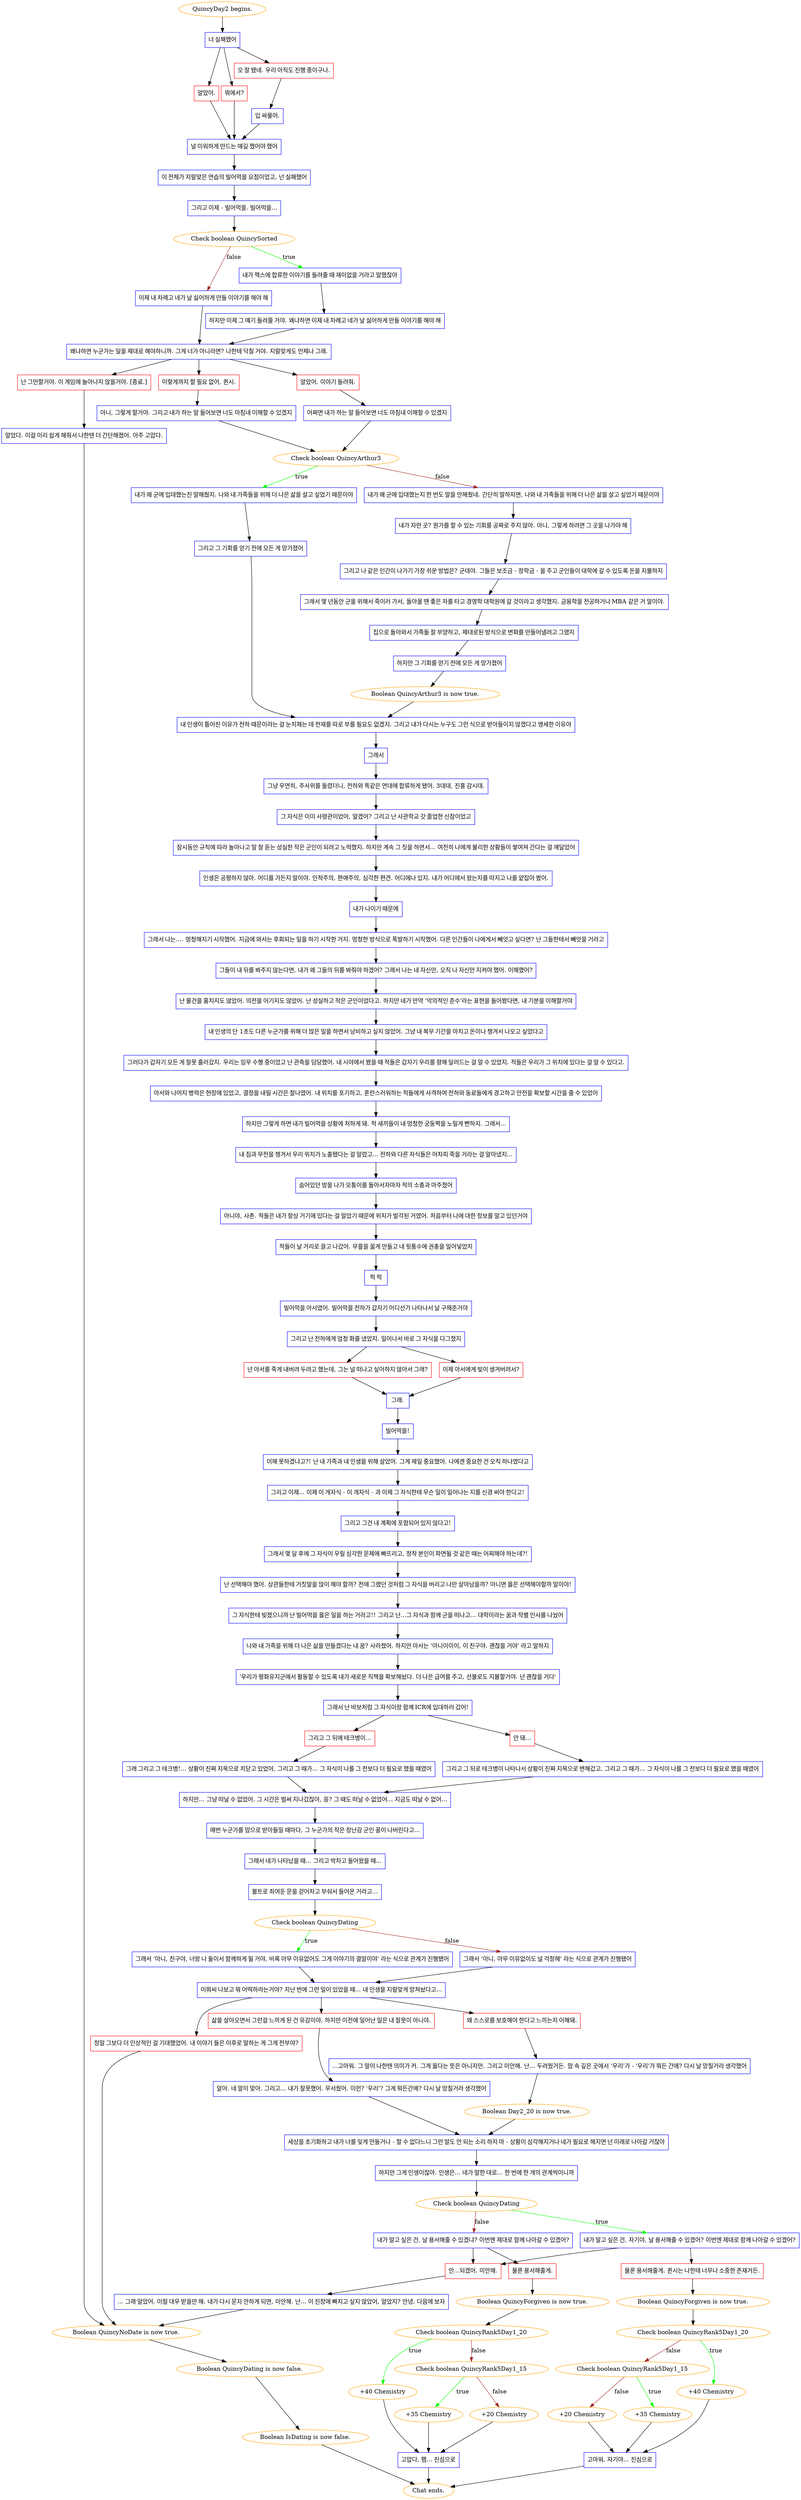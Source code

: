 digraph {
	"QuincyDay2 begins." [color=orange];
		"QuincyDay2 begins." -> j1400792992;
	j1400792992 [label="너 실패했어",shape=box,color=blue];
		j1400792992 -> j2245873357;
		j1400792992 -> j665775154;
		j1400792992 -> j1780433536;
	j2245873357 [label="알았어.",shape=box,color=red];
		j2245873357 -> j3886277172;
	j665775154 [label="뭐에서?",shape=box,color=red];
		j665775154 -> j3886277172;
	j1780433536 [label="오 잘 됐네. 우리 아직도 진행 중이구나.",shape=box,color=red];
		j1780433536 -> j2539305326;
	j3886277172 [label="널 미워하게 만드는 얘길 했어야 했어",shape=box,color=blue];
		j3886277172 -> j2235307700;
	j2539305326 [label="입 싸물어.",shape=box,color=blue];
		j2539305326 -> j3886277172;
	j2235307700 [label="이 전체가 지랄맞은 연습의 빌어먹을 요점이었고, 넌 실패했어",shape=box,color=blue];
		j2235307700 -> j2480959697;
	j2480959697 [label="그리고 이제 - 빌어먹을. 빌어먹을...",shape=box,color=blue];
		j2480959697 -> j2193849171;
	j2193849171 [label="Check boolean QuincySorted",color=orange];
		j2193849171 -> j196887010 [label=true,color=green];
		j2193849171 -> j135021315 [label=false,color=brown];
	j196887010 [label="내가 헥스에 합류한 이야기를 들려줄 때 재미없을 거라고 말했잖아",shape=box,color=blue];
		j196887010 -> j595635921;
	j135021315 [label="이제 내 차례고 네가 날 싫어하게 만들 이야기를 해야 해",shape=box,color=blue];
		j135021315 -> j2678661210;
	j595635921 [label="하지만 이제 그 얘기 들려줄 거야. 왜냐하면 이제 내 차례고 네가 날 싫어하게 만들 이야기를 해야 해",shape=box,color=blue];
		j595635921 -> j2678661210;
	j2678661210 [label="왜냐하면 누군가는 일을 제대로 해야하니까. 그게 너가 아니라면? 나한테 닥칠 거야. 지랄맞게도 언제나 그래.",shape=box,color=blue];
		j2678661210 -> j356169608;
		j2678661210 -> j1762852719;
		j2678661210 -> j1814996222;
	j356169608 [label="알았어. 이야기 들려줘.",shape=box,color=red];
		j356169608 -> j3228704521;
	j1762852719 [label="이렇게까지 할 필요 없어, 퀸시.",shape=box,color=red];
		j1762852719 -> j2774907084;
	j1814996222 [label="난 그만할거야. 이 게임에 놀아나지 않을거야. [종료.]",shape=box,color=red];
		j1814996222 -> j3530815782;
	j3228704521 [label="어쩌면 내가 하는 말 들어보면 너도 마침내 이해할 수 있겠지",shape=box,color=blue];
		j3228704521 -> j217359542;
	j2774907084 [label="아니, 그렇게 할거야. 그리고 내가 하는 말 들어보면 너도 마침내 이해할 수 있겠지",shape=box,color=blue];
		j2774907084 -> j217359542;
	j3530815782 [label="알았다. 이걸 이리 쉽게 해줘서 나한텐 더 간단해졌어. 아주 고맙다.",shape=box,color=blue];
		j3530815782 -> j3567260245;
	j217359542 [label="Check boolean QuincyArthur3",color=orange];
		j217359542 -> j3893393980 [label=true,color=green];
		j217359542 -> j788409984 [label=false,color=brown];
	j3567260245 [label="Boolean QuincyNoDate is now true.",color=orange];
		j3567260245 -> j3990685114;
	j3893393980 [label="내가 왜 군에 입대했는진 말해줬지. 나와 내 가족들을 위해 더 나은 삶을 살고 싶었기 때문이야",shape=box,color=blue];
		j3893393980 -> j3195758609;
	j788409984 [label="내가 왜 군에 입대했는지 한 번도 말을 안해줬네. 간단히 말하자면, 나와 내 가족들을 위해 더 나은 삶을 살고 싶었기 때문이야",shape=box,color=blue];
		j788409984 -> j1263372740;
	j3990685114 [label="Boolean QuincyDating is now false.",color=orange];
		j3990685114 -> j178902881;
	j3195758609 [label="그리고 그 기회를 얻기 전에 모든 게 망가졌어",shape=box,color=blue];
		j3195758609 -> j817676041;
	j1263372740 [label="내가 자란 곳? 뭔가를 할 수 있는 기회를 공짜로 주지 않아. 아니, 그렇게 하려면 그 곳을 나가야 해",shape=box,color=blue];
		j1263372740 -> j1421610430;
	j178902881 [label="Boolean IsDating is now false.",color=orange];
		j178902881 -> "Chat ends.";
	j817676041 [label="내 인생이 틀어진 이유가 전하 때문이라는 걸 눈치채는 데 천재를 따로 부를 필요도 없겠지. 그리고 내가 다시는 누구도 그런 식으로 받아들이지 않겠다고 맹세한 이유야",shape=box,color=blue];
		j817676041 -> j889983182;
	j1421610430 [label="그리고 나 같은 인간이 나가기 가장 쉬운 방법은? 군대야. 그들은 보조금 - 장학금 - 을 주고 군인들이 대학에 갈 수 있도록 돈을 지불하지",shape=box,color=blue];
		j1421610430 -> j3763250480;
	"Chat ends." [color=orange];
	j889983182 [label="그래서",shape=box,color=blue];
		j889983182 -> j1898037518;
	j3763250480 [label="그래서 몇 년동안 군을 위해서 죽이러 가서, 돌아올 땐 좋은 차를 타고 경영학 대학원에 갈 것이라고 생각했지. 금융학을 전공하거나 MBA 같은 거 말이야.",shape=box,color=blue];
		j3763250480 -> j42184327;
	j1898037518 [label="그냥 우연히, 주사위를 돌렸더니, 전하와 똑같은 연대에 합류하게 됐어. 3대대, 진홍 감시대.",shape=box,color=blue];
		j1898037518 -> j3052435332;
	j42184327 [label="집으로 돌아와서 가족들 잘 부양하고, 제대로된 방식으로 변화를 만들어낼려고 그랬지",shape=box,color=blue];
		j42184327 -> j3696111590;
	j3052435332 [label="그 자식은 이미 사령관이었어, 알겠어? 그리고 난 사관학교 갓 졸업한 신참이었고",shape=box,color=blue];
		j3052435332 -> j2004675483;
	j3696111590 [label="하지만 그 기회를 얻기 전에 모든 게 망가졌어",shape=box,color=blue];
		j3696111590 -> j2943502053;
	j2004675483 [label="잠시동안 규칙에 따라 놀아나고 말 잘 듣는 성실한 작은 군인이 되려고 노력했지. 하지만 계속 그 짓을 하면서... 여전히 나에게 불리한 상황들이 쌓여져 간다는 걸 깨달았어",shape=box,color=blue];
		j2004675483 -> j4182849753;
	j2943502053 [label="Boolean QuincyArthur3 is now true.",color=orange];
		j2943502053 -> j817676041;
	j4182849753 [label="인생은 공평하지 않아. 어디를 가든지 말이야. 인척주의, 편애주의, 심각한 편견. 어디에나 있지. 내가 어디에서 왔는지를 따지고 나를 얕잡아 봤어.",shape=box,color=blue];
		j4182849753 -> j2363864517;
	j2363864517 [label="내가 나이기 때문에",shape=box,color=blue];
		j2363864517 -> j66939352;
	j66939352 [label="그래서 나는…. 멍청해지기 시작했어. 지금에 와서는 후회되는 일을 하기 시작한 거지. 멍청한 방식으로 폭발하기 시작했어. 다른 인간들이 나에게서 빼앗고 싶다면? 난 그들한테서 빼앗을 거라고",shape=box,color=blue];
		j66939352 -> j440485992;
	j440485992 [label="그들이 내 뒤를 봐주지 않는다면, 내가 왜 그들의 뒤를 봐줘야 하겠어? 그래서 나는 내 자신만, 오직 나 자신만 지켜야 했어. 이해했어?",shape=box,color=blue];
		j440485992 -> j2822697190;
	j2822697190 [label="난 물건을 훔치지도 않았어. 의전을 어기지도 않았어. 난 성실하고 작은 군인이었다고. 하지만 네가 만약 '악의적인 준수'라는 표현을 들어봤다면, 내 기분을 이해할거야",shape=box,color=blue];
		j2822697190 -> j454035490;
	j454035490 [label="내 인생의 단 1초도 다른 누군가를 위해 더 많은 일을 하면서 낭비하고 싶지 않았어. 그냥 내 복무 기간을 마치고 돈이나 챙겨서 나오고 싶었다고",shape=box,color=blue];
		j454035490 -> j2395401553;
	j2395401553 [label="그러다가 갑자기 모든 게 잘못 흘러갔지. 우리는 임무 수행 중이었고 난 관측을 담당했어. 내 시야에서 봤을 때 적들은 갑자기 우리를 향해 달려드는 걸 알 수 있었지. 적들은 우리가 그 위치에 있다는 걸 알 수 있다고.",shape=box,color=blue];
		j2395401553 -> j3436260792;
	j3436260792 [label="아서와 나머지 병력은 현장에 있었고, 결정을 내릴 시간은 찰나였어. 내 위치를 포기하고, 혼란스러워하는 적들에게 사격하여 전하와 동료들에게 경고하고 안전을 확보할 시간을 줄 수 있었어",shape=box,color=blue];
		j3436260792 -> j1808675636;
	j1808675636 [label="하지만 그렇게 하면 내가 빌어먹을 상황에 처하게 돼. 적 새끼들이 내 멍청한 궁둥짝을 노릴게 뻔하지. 그래서...",shape=box,color=blue];
		j1808675636 -> j1939224551;
	j1939224551 [label="내 짐과 무전을 챙겨서 우리 위치가 노출됐다는 걸 알렸고... 전하와 다른 자식들은 어차피 죽을 거라는 걸 알아냈지...",shape=box,color=blue];
		j1939224551 -> j381302177;
	j381302177 [label="숨어있던 방을 나가 모퉁이를 돌아서자마자 적의 소총과 마주쳤어",shape=box,color=blue];
		j381302177 -> j1604416288;
	j1604416288 [label="아니야, 사촌. 적들은 내가 항상 거기에 있다는 걸 알았기 때문에 위치가 발각된 거였어. 처음부터 나에 대한 정보를 알고 있던거야",shape=box,color=blue];
		j1604416288 -> j2874882025;
	j2874882025 [label="적들이 날 거리로 끌고 나갔어. 무릎을 꿇게 만들고 내 뒷통수에 권총을 밀어넣었지",shape=box,color=blue];
		j2874882025 -> j2686847818;
	j2686847818 [label="퍽 퍽",shape=box,color=blue];
		j2686847818 -> j3764310182;
	j3764310182 [label="빌어먹을 아서였어. 빌어먹을 전하가 갑자기 어디선가 나타나서 날 구해준거야",shape=box,color=blue];
		j3764310182 -> j4123486329;
	j4123486329 [label="그리고 난 전하에게 엄청 화를 냈었지. 일어나서 바로 그 자식을 다그쳤지",shape=box,color=blue];
		j4123486329 -> j705498252;
		j4123486329 -> j218683985;
	j705498252 [label="넌 아서를 죽게 내버려 두려고 했는데, 그는 널 떠나고 싶어하지 않아서 그래?",shape=box,color=red];
		j705498252 -> j1236780048;
	j218683985 [label="이제 아서에게 빚이 생겨버려서?",shape=box,color=red];
		j218683985 -> j1236780048;
	j1236780048 [label="그래.",shape=box,color=blue];
		j1236780048 -> j2917703171;
	j2917703171 [label="빌어먹을!",shape=box,color=blue];
		j2917703171 -> j3084236385;
	j3084236385 [label="이해 못하겠냐고?! 난 내 가족과 내 인생을 위해 살았어. 그게 제일 중요했어. 나에겐 중요한 건 오직 하나였다고",shape=box,color=blue];
		j3084236385 -> j1015600593;
	j1015600593 [label="그리고 이제... 이제 이 개자식 - 이 개자식 - 과 이제 그 자식한테 무슨 일이 일어나는 지를 신경 써야 한다고!",shape=box,color=blue];
		j1015600593 -> j942887567;
	j942887567 [label="그리고 그건 내 계획에 포함되어 있지 않다고!",shape=box,color=blue];
		j942887567 -> j2611615295;
	j2611615295 [label="그래서 몇 달 후에 그 자식이 우릴 심각한 문제에 빠뜨리고, 정작 본인이 파면될 것 같은 때는 어찌해야 하는데?!",shape=box,color=blue];
		j2611615295 -> j1504090323;
	j1504090323 [label="난 선택해야 했어. 상관들한테 거짓말을 많이 해야 할까? 전에 그랬던 것처럼 그 자식을 버리고 나만 살아남을까? 아니면 옳은 선택해야할까 말이야!",shape=box,color=blue];
		j1504090323 -> j2124541349;
	j2124541349 [label="그 자식한테 빚졌으니까 난 빌어먹을 옳은 일을 하는 거라고!! 그리고 난...그 자식과 함께 군을 떠나고... 대학이라는 꿈과 작별 인사를 나눴어",shape=box,color=blue];
		j2124541349 -> j2602387532;
	j2602387532 [label="나와 내 가족을 위해 더 나은 삶을 만들겠다는 내 꿈? 사라졌어. 하지만 아서는 '아니이이이, 이 친구야. 괜찮을 거야' 라고 말하지",shape=box,color=blue];
		j2602387532 -> j62136560;
	j62136560 [label="'우리가 평화유지군에서 활동할 수 있도록 내가 새로운 직책을 확보해놨다. 더 나은 급여를 주고, 선불로도 지불할거야. 넌 괜찮을 거다'",shape=box,color=blue];
		j62136560 -> j1250853365;
	j1250853365 [label="그래서 난 바보처럼 그 자식이랑 함께 ICR에 입대하러 갔어!",shape=box,color=blue];
		j1250853365 -> j3776511289;
		j1250853365 -> j3112291453;
	j3776511289 [label="그리고 그 뒤에 테크병이...",shape=box,color=red];
		j3776511289 -> j3508712007;
	j3112291453 [label="안 돼...",shape=box,color=red];
		j3112291453 -> j3105904294;
	j3508712007 [label="그래 그리고 그 테크병!... 상황이 진짜 지옥으로 치닫고 있었어, 그리고 그 때가... 그 자식이 나를 그 전보다 더 필요로 했을 때였어",shape=box,color=blue];
		j3508712007 -> j2839960017;
	j3105904294 [label="그리고 그 뒤로 테크병이 나타나서 상황이 진짜 지옥으로 변해갔고, 그리고 그 때가... 그 자식이 나를 그 전보다 더 필요로 했을 때였어",shape=box,color=blue];
		j3105904294 -> j2839960017;
	j2839960017 [label="하지만... 그냥 떠날 수 없었어. 그 시간은 벌써 지나갔잖아, 응? 그 때도 떠날 수 없었어... 지금도 떠날 수 없어...",shape=box,color=blue];
		j2839960017 -> j1093104875;
	j1093104875 [label="매번 누군가를 맘으로 받아들일 때마다, 그 누군가의 작은 장난감 군인 꼴이 나버린다고...",shape=box,color=blue];
		j1093104875 -> j3974539411;
	j3974539411 [label="그래서 네가 나타났을 때... 그리고 박차고 들어왔을 때...",shape=box,color=blue];
		j3974539411 -> j1124358135;
	j1124358135 [label="볼트로 죄여둔 문을 걷어차고 부숴서 들어온 거라고...",shape=box,color=blue];
		j1124358135 -> j3896065295;
	j3896065295 [label="Check boolean QuincyDating",color=orange];
		j3896065295 -> j2307431687 [label=true,color=green];
		j3896065295 -> j1828519461 [label=false,color=brown];
	j2307431687 [label="그래서 '아니, 친구야, 너랑 나 둘이서 함께하게 될 거야, 비록 아무 이유없어도 그게 이야기의 결말이야' 라는 식으로 관계가 진행됐어",shape=box,color=blue];
		j2307431687 -> j3860514912;
	j1828519461 [label="그래서 '아니. 아무 이유없이도 널 걱정해' 라는 식으로 관계가 진행됐어",shape=box,color=blue];
		j1828519461 -> j3860514912;
	j3860514912 [label="이뭐씨 나보고 뭐 어떡하라는거야? 지난 번에 그런 일이 있었을 때... 내 인생을 지랄맞게 망쳐놨다고...",shape=box,color=blue];
		j3860514912 -> j1118238364;
		j3860514912 -> j2163100254;
		j3860514912 -> j866865897;
	j1118238364 [label="삶을 살아오면서 그런걸 느끼게 된 건 유감이야. 하지만 이전에 일어난 일은 내 잘못이 아니야.",shape=box,color=red];
		j1118238364 -> j2766593075;
	j2163100254 [label="왜 스스로를 보호해야 한다고 느끼는지 이해돼.",shape=box,color=red];
		j2163100254 -> j3468567317;
	j866865897 [label="정말 그보다 더 인상적인 걸 기대했었어. 내 이야기 들은 이후로 말하는 게 그게 전부야?",shape=box,color=red];
		j866865897 -> j3567260245;
	j2766593075 [label="알아. 네 말이 맞아. 그리고... 내가 잘못했어. 무서웠어. 이런? '우리'? 그게 뭐든간에? 다시 날 망칠거라 생각했어",shape=box,color=blue];
		j2766593075 -> j4152869952;
	j3468567317 [label="...고마워. 그 말이 나한텐 의미가 커. 그게 옳다는 뜻은 아니지만. 그리고 미안해. 난... 두려웠거든. 맘 속 깊은 곳에서 '우리'가 - '우리'가 뭐든 간에? 다시 날 망칠거라 생각했어",shape=box,color=blue];
		j3468567317 -> j4157990365;
	j4152869952 [label="세상을 초기화하고 내가 너를 잊게 만들거나 - 할 수 없다느니 그런 말도 안 되는 소리 하지 마 - 상황이 심각해지거나 네가 필요로 해지면 넌 미래로 나아갈 거잖아",shape=box,color=blue];
		j4152869952 -> j2890616064;
	j4157990365 [label="Boolean Day2_20 is now true.",color=orange];
		j4157990365 -> j4152869952;
	j2890616064 [label="하지만 그게 인생이잖아. 인생은... 네가 말한 대로... 한 번에 한 개의 관계씩이니까",shape=box,color=blue];
		j2890616064 -> j1761599365;
	j1761599365 [label="Check boolean QuincyDating",color=orange];
		j1761599365 -> j1783677917 [label=true,color=green];
		j1761599365 -> j3204534743 [label=false,color=brown];
	j1783677917 [label="내가 알고 싶은 건, 자기야, 날 용서해줄 수 있겠어? 이번엔 제대로 함께 나아갈 수 있겠어?",shape=box,color=blue];
		j1783677917 -> j3531907871;
		j1783677917 -> j786261892;
	j3204534743 [label="내가 알고 싶은 건, 날 용서해줄 수 있겠냐? 이번엔 제대로 함께 나아갈 수 있겠어?",shape=box,color=blue];
		j3204534743 -> j3339178071;
		j3204534743 -> j786261892;
	j3531907871 [label="물론 용서해줄게. 퀸시는 나한테 너무나 소중한 존재거든.",shape=box,color=red];
		j3531907871 -> j2050425405;
	j786261892 [label="안...되겠어. 미안해.",shape=box,color=red];
		j786261892 -> j1720308631;
	j3339178071 [label="물론 용서해줄게.",shape=box,color=red];
		j3339178071 -> j4228402386;
	j2050425405 [label="Boolean QuincyForgiven is now true.",color=orange];
		j2050425405 -> j2323138538;
	j1720308631 [label="... 그래 알았어. 이럴 대우 받을만 해. 내가 다시 문자 안하게 되면, 미안해. 난... 이 진창에 빠지고 싶지 않았어, 알았지? 안녕, 다음에 보자",shape=box,color=blue];
		j1720308631 -> j3567260245;
	j4228402386 [label="Boolean QuincyForgiven is now true.",color=orange];
		j4228402386 -> j2247006792;
	j2323138538 [label="Check boolean QuincyRank5Day1_20",color=orange];
		j2323138538 -> j999935764 [label=true,color=green];
		j2323138538 -> j1605069734 [label=false,color=brown];
	j2247006792 [label="Check boolean QuincyRank5Day1_20",color=orange];
		j2247006792 -> j1029270195 [label=true,color=green];
		j2247006792 -> j2464610710 [label=false,color=brown];
	j999935764 [label="+40 Chemistry",color=orange];
		j999935764 -> j920351448;
	j1605069734 [label="Check boolean QuincyRank5Day1_15",color=orange];
		j1605069734 -> j2048287971 [label=true,color=green];
		j1605069734 -> j2809462154 [label=false,color=brown];
	j1029270195 [label="+40 Chemistry",color=orange];
		j1029270195 -> j1382173477;
	j2464610710 [label="Check boolean QuincyRank5Day1_15",color=orange];
		j2464610710 -> j1398121330 [label=true,color=green];
		j2464610710 -> j1392264004 [label=false,color=brown];
	j920351448 [label="고마워, 자기야... 진심으로",shape=box,color=blue];
		j920351448 -> "Chat ends.";
	j2048287971 [label="+35 Chemistry",color=orange];
		j2048287971 -> j920351448;
	j2809462154 [label="+20 Chemistry",color=orange];
		j2809462154 -> j920351448;
	j1382173477 [label="고맙다, 팸... 진심으로",shape=box,color=blue];
		j1382173477 -> "Chat ends.";
	j1398121330 [label="+35 Chemistry",color=orange];
		j1398121330 -> j1382173477;
	j1392264004 [label="+20 Chemistry",color=orange];
		j1392264004 -> j1382173477;
}